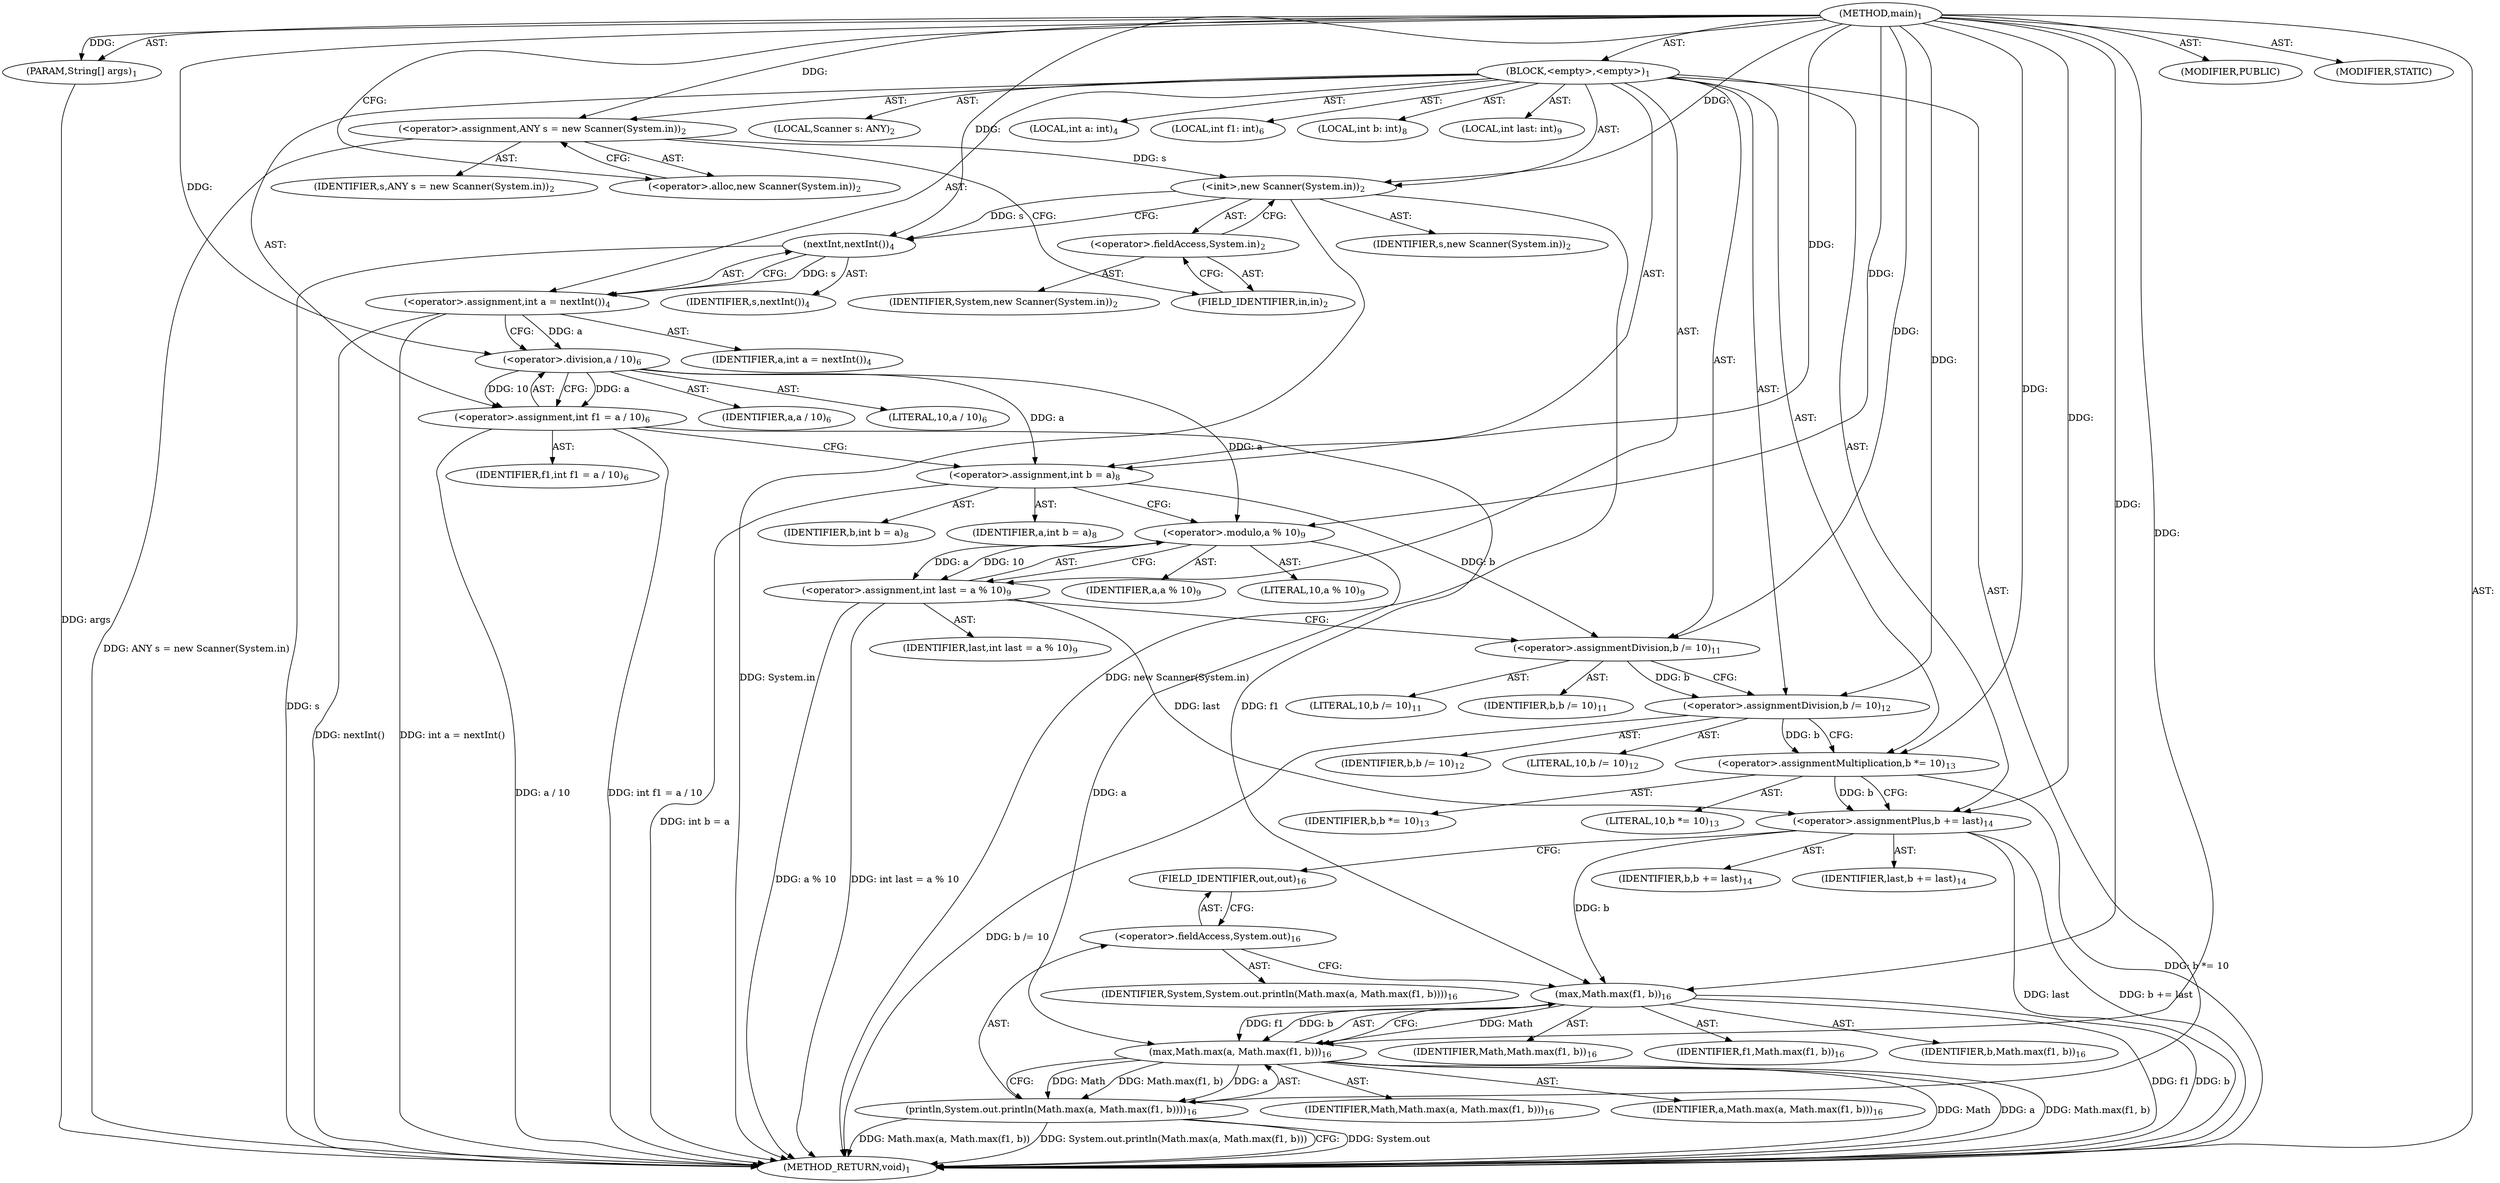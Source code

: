 digraph "main" {  
"19" [label = <(METHOD,main)<SUB>1</SUB>> ]
"20" [label = <(PARAM,String[] args)<SUB>1</SUB>> ]
"21" [label = <(BLOCK,&lt;empty&gt;,&lt;empty&gt;)<SUB>1</SUB>> ]
"4" [label = <(LOCAL,Scanner s: ANY)<SUB>2</SUB>> ]
"22" [label = <(&lt;operator&gt;.assignment,ANY s = new Scanner(System.in))<SUB>2</SUB>> ]
"23" [label = <(IDENTIFIER,s,ANY s = new Scanner(System.in))<SUB>2</SUB>> ]
"24" [label = <(&lt;operator&gt;.alloc,new Scanner(System.in))<SUB>2</SUB>> ]
"25" [label = <(&lt;init&gt;,new Scanner(System.in))<SUB>2</SUB>> ]
"3" [label = <(IDENTIFIER,s,new Scanner(System.in))<SUB>2</SUB>> ]
"26" [label = <(&lt;operator&gt;.fieldAccess,System.in)<SUB>2</SUB>> ]
"27" [label = <(IDENTIFIER,System,new Scanner(System.in))<SUB>2</SUB>> ]
"28" [label = <(FIELD_IDENTIFIER,in,in)<SUB>2</SUB>> ]
"29" [label = <(LOCAL,int a: int)<SUB>4</SUB>> ]
"30" [label = <(&lt;operator&gt;.assignment,int a = nextInt())<SUB>4</SUB>> ]
"31" [label = <(IDENTIFIER,a,int a = nextInt())<SUB>4</SUB>> ]
"32" [label = <(nextInt,nextInt())<SUB>4</SUB>> ]
"33" [label = <(IDENTIFIER,s,nextInt())<SUB>4</SUB>> ]
"34" [label = <(LOCAL,int f1: int)<SUB>6</SUB>> ]
"35" [label = <(&lt;operator&gt;.assignment,int f1 = a / 10)<SUB>6</SUB>> ]
"36" [label = <(IDENTIFIER,f1,int f1 = a / 10)<SUB>6</SUB>> ]
"37" [label = <(&lt;operator&gt;.division,a / 10)<SUB>6</SUB>> ]
"38" [label = <(IDENTIFIER,a,a / 10)<SUB>6</SUB>> ]
"39" [label = <(LITERAL,10,a / 10)<SUB>6</SUB>> ]
"40" [label = <(LOCAL,int b: int)<SUB>8</SUB>> ]
"41" [label = <(&lt;operator&gt;.assignment,int b = a)<SUB>8</SUB>> ]
"42" [label = <(IDENTIFIER,b,int b = a)<SUB>8</SUB>> ]
"43" [label = <(IDENTIFIER,a,int b = a)<SUB>8</SUB>> ]
"44" [label = <(LOCAL,int last: int)<SUB>9</SUB>> ]
"45" [label = <(&lt;operator&gt;.assignment,int last = a % 10)<SUB>9</SUB>> ]
"46" [label = <(IDENTIFIER,last,int last = a % 10)<SUB>9</SUB>> ]
"47" [label = <(&lt;operator&gt;.modulo,a % 10)<SUB>9</SUB>> ]
"48" [label = <(IDENTIFIER,a,a % 10)<SUB>9</SUB>> ]
"49" [label = <(LITERAL,10,a % 10)<SUB>9</SUB>> ]
"50" [label = <(&lt;operator&gt;.assignmentDivision,b /= 10)<SUB>11</SUB>> ]
"51" [label = <(IDENTIFIER,b,b /= 10)<SUB>11</SUB>> ]
"52" [label = <(LITERAL,10,b /= 10)<SUB>11</SUB>> ]
"53" [label = <(&lt;operator&gt;.assignmentDivision,b /= 10)<SUB>12</SUB>> ]
"54" [label = <(IDENTIFIER,b,b /= 10)<SUB>12</SUB>> ]
"55" [label = <(LITERAL,10,b /= 10)<SUB>12</SUB>> ]
"56" [label = <(&lt;operator&gt;.assignmentMultiplication,b *= 10)<SUB>13</SUB>> ]
"57" [label = <(IDENTIFIER,b,b *= 10)<SUB>13</SUB>> ]
"58" [label = <(LITERAL,10,b *= 10)<SUB>13</SUB>> ]
"59" [label = <(&lt;operator&gt;.assignmentPlus,b += last)<SUB>14</SUB>> ]
"60" [label = <(IDENTIFIER,b,b += last)<SUB>14</SUB>> ]
"61" [label = <(IDENTIFIER,last,b += last)<SUB>14</SUB>> ]
"62" [label = <(println,System.out.println(Math.max(a, Math.max(f1, b))))<SUB>16</SUB>> ]
"63" [label = <(&lt;operator&gt;.fieldAccess,System.out)<SUB>16</SUB>> ]
"64" [label = <(IDENTIFIER,System,System.out.println(Math.max(a, Math.max(f1, b))))<SUB>16</SUB>> ]
"65" [label = <(FIELD_IDENTIFIER,out,out)<SUB>16</SUB>> ]
"66" [label = <(max,Math.max(a, Math.max(f1, b)))<SUB>16</SUB>> ]
"67" [label = <(IDENTIFIER,Math,Math.max(a, Math.max(f1, b)))<SUB>16</SUB>> ]
"68" [label = <(IDENTIFIER,a,Math.max(a, Math.max(f1, b)))<SUB>16</SUB>> ]
"69" [label = <(max,Math.max(f1, b))<SUB>16</SUB>> ]
"70" [label = <(IDENTIFIER,Math,Math.max(f1, b))<SUB>16</SUB>> ]
"71" [label = <(IDENTIFIER,f1,Math.max(f1, b))<SUB>16</SUB>> ]
"72" [label = <(IDENTIFIER,b,Math.max(f1, b))<SUB>16</SUB>> ]
"73" [label = <(MODIFIER,PUBLIC)> ]
"74" [label = <(MODIFIER,STATIC)> ]
"75" [label = <(METHOD_RETURN,void)<SUB>1</SUB>> ]
  "19" -> "20"  [ label = "AST: "] 
  "19" -> "21"  [ label = "AST: "] 
  "19" -> "73"  [ label = "AST: "] 
  "19" -> "74"  [ label = "AST: "] 
  "19" -> "75"  [ label = "AST: "] 
  "21" -> "4"  [ label = "AST: "] 
  "21" -> "22"  [ label = "AST: "] 
  "21" -> "25"  [ label = "AST: "] 
  "21" -> "29"  [ label = "AST: "] 
  "21" -> "30"  [ label = "AST: "] 
  "21" -> "34"  [ label = "AST: "] 
  "21" -> "35"  [ label = "AST: "] 
  "21" -> "40"  [ label = "AST: "] 
  "21" -> "41"  [ label = "AST: "] 
  "21" -> "44"  [ label = "AST: "] 
  "21" -> "45"  [ label = "AST: "] 
  "21" -> "50"  [ label = "AST: "] 
  "21" -> "53"  [ label = "AST: "] 
  "21" -> "56"  [ label = "AST: "] 
  "21" -> "59"  [ label = "AST: "] 
  "21" -> "62"  [ label = "AST: "] 
  "22" -> "23"  [ label = "AST: "] 
  "22" -> "24"  [ label = "AST: "] 
  "25" -> "3"  [ label = "AST: "] 
  "25" -> "26"  [ label = "AST: "] 
  "26" -> "27"  [ label = "AST: "] 
  "26" -> "28"  [ label = "AST: "] 
  "30" -> "31"  [ label = "AST: "] 
  "30" -> "32"  [ label = "AST: "] 
  "32" -> "33"  [ label = "AST: "] 
  "35" -> "36"  [ label = "AST: "] 
  "35" -> "37"  [ label = "AST: "] 
  "37" -> "38"  [ label = "AST: "] 
  "37" -> "39"  [ label = "AST: "] 
  "41" -> "42"  [ label = "AST: "] 
  "41" -> "43"  [ label = "AST: "] 
  "45" -> "46"  [ label = "AST: "] 
  "45" -> "47"  [ label = "AST: "] 
  "47" -> "48"  [ label = "AST: "] 
  "47" -> "49"  [ label = "AST: "] 
  "50" -> "51"  [ label = "AST: "] 
  "50" -> "52"  [ label = "AST: "] 
  "53" -> "54"  [ label = "AST: "] 
  "53" -> "55"  [ label = "AST: "] 
  "56" -> "57"  [ label = "AST: "] 
  "56" -> "58"  [ label = "AST: "] 
  "59" -> "60"  [ label = "AST: "] 
  "59" -> "61"  [ label = "AST: "] 
  "62" -> "63"  [ label = "AST: "] 
  "62" -> "66"  [ label = "AST: "] 
  "63" -> "64"  [ label = "AST: "] 
  "63" -> "65"  [ label = "AST: "] 
  "66" -> "67"  [ label = "AST: "] 
  "66" -> "68"  [ label = "AST: "] 
  "66" -> "69"  [ label = "AST: "] 
  "69" -> "70"  [ label = "AST: "] 
  "69" -> "71"  [ label = "AST: "] 
  "69" -> "72"  [ label = "AST: "] 
  "22" -> "28"  [ label = "CFG: "] 
  "25" -> "32"  [ label = "CFG: "] 
  "30" -> "37"  [ label = "CFG: "] 
  "35" -> "41"  [ label = "CFG: "] 
  "41" -> "47"  [ label = "CFG: "] 
  "45" -> "50"  [ label = "CFG: "] 
  "50" -> "53"  [ label = "CFG: "] 
  "53" -> "56"  [ label = "CFG: "] 
  "56" -> "59"  [ label = "CFG: "] 
  "59" -> "65"  [ label = "CFG: "] 
  "62" -> "75"  [ label = "CFG: "] 
  "24" -> "22"  [ label = "CFG: "] 
  "26" -> "25"  [ label = "CFG: "] 
  "32" -> "30"  [ label = "CFG: "] 
  "37" -> "35"  [ label = "CFG: "] 
  "47" -> "45"  [ label = "CFG: "] 
  "63" -> "69"  [ label = "CFG: "] 
  "66" -> "62"  [ label = "CFG: "] 
  "28" -> "26"  [ label = "CFG: "] 
  "65" -> "63"  [ label = "CFG: "] 
  "69" -> "66"  [ label = "CFG: "] 
  "19" -> "24"  [ label = "CFG: "] 
  "20" -> "75"  [ label = "DDG: args"] 
  "22" -> "75"  [ label = "DDG: ANY s = new Scanner(System.in)"] 
  "25" -> "75"  [ label = "DDG: System.in"] 
  "25" -> "75"  [ label = "DDG: new Scanner(System.in)"] 
  "32" -> "75"  [ label = "DDG: s"] 
  "30" -> "75"  [ label = "DDG: nextInt()"] 
  "30" -> "75"  [ label = "DDG: int a = nextInt()"] 
  "35" -> "75"  [ label = "DDG: a / 10"] 
  "35" -> "75"  [ label = "DDG: int f1 = a / 10"] 
  "41" -> "75"  [ label = "DDG: int b = a"] 
  "45" -> "75"  [ label = "DDG: a % 10"] 
  "45" -> "75"  [ label = "DDG: int last = a % 10"] 
  "53" -> "75"  [ label = "DDG: b /= 10"] 
  "56" -> "75"  [ label = "DDG: b *= 10"] 
  "59" -> "75"  [ label = "DDG: last"] 
  "59" -> "75"  [ label = "DDG: b += last"] 
  "62" -> "75"  [ label = "DDG: System.out"] 
  "66" -> "75"  [ label = "DDG: Math"] 
  "66" -> "75"  [ label = "DDG: a"] 
  "69" -> "75"  [ label = "DDG: f1"] 
  "69" -> "75"  [ label = "DDG: b"] 
  "66" -> "75"  [ label = "DDG: Math.max(f1, b)"] 
  "62" -> "75"  [ label = "DDG: Math.max(a, Math.max(f1, b))"] 
  "62" -> "75"  [ label = "DDG: System.out.println(Math.max(a, Math.max(f1, b)))"] 
  "19" -> "20"  [ label = "DDG: "] 
  "19" -> "22"  [ label = "DDG: "] 
  "32" -> "30"  [ label = "DDG: s"] 
  "37" -> "35"  [ label = "DDG: a"] 
  "37" -> "35"  [ label = "DDG: 10"] 
  "37" -> "41"  [ label = "DDG: a"] 
  "19" -> "41"  [ label = "DDG: "] 
  "47" -> "45"  [ label = "DDG: a"] 
  "47" -> "45"  [ label = "DDG: 10"] 
  "19" -> "50"  [ label = "DDG: "] 
  "19" -> "53"  [ label = "DDG: "] 
  "19" -> "56"  [ label = "DDG: "] 
  "45" -> "59"  [ label = "DDG: last"] 
  "19" -> "59"  [ label = "DDG: "] 
  "22" -> "25"  [ label = "DDG: s"] 
  "19" -> "25"  [ label = "DDG: "] 
  "41" -> "50"  [ label = "DDG: b"] 
  "50" -> "53"  [ label = "DDG: b"] 
  "53" -> "56"  [ label = "DDG: b"] 
  "56" -> "59"  [ label = "DDG: b"] 
  "66" -> "62"  [ label = "DDG: Math"] 
  "66" -> "62"  [ label = "DDG: a"] 
  "66" -> "62"  [ label = "DDG: Math.max(f1, b)"] 
  "25" -> "32"  [ label = "DDG: s"] 
  "19" -> "32"  [ label = "DDG: "] 
  "30" -> "37"  [ label = "DDG: a"] 
  "19" -> "37"  [ label = "DDG: "] 
  "19" -> "47"  [ label = "DDG: "] 
  "37" -> "47"  [ label = "DDG: a"] 
  "69" -> "66"  [ label = "DDG: Math"] 
  "19" -> "66"  [ label = "DDG: "] 
  "47" -> "66"  [ label = "DDG: a"] 
  "69" -> "66"  [ label = "DDG: f1"] 
  "69" -> "66"  [ label = "DDG: b"] 
  "19" -> "69"  [ label = "DDG: "] 
  "35" -> "69"  [ label = "DDG: f1"] 
  "59" -> "69"  [ label = "DDG: b"] 
}

